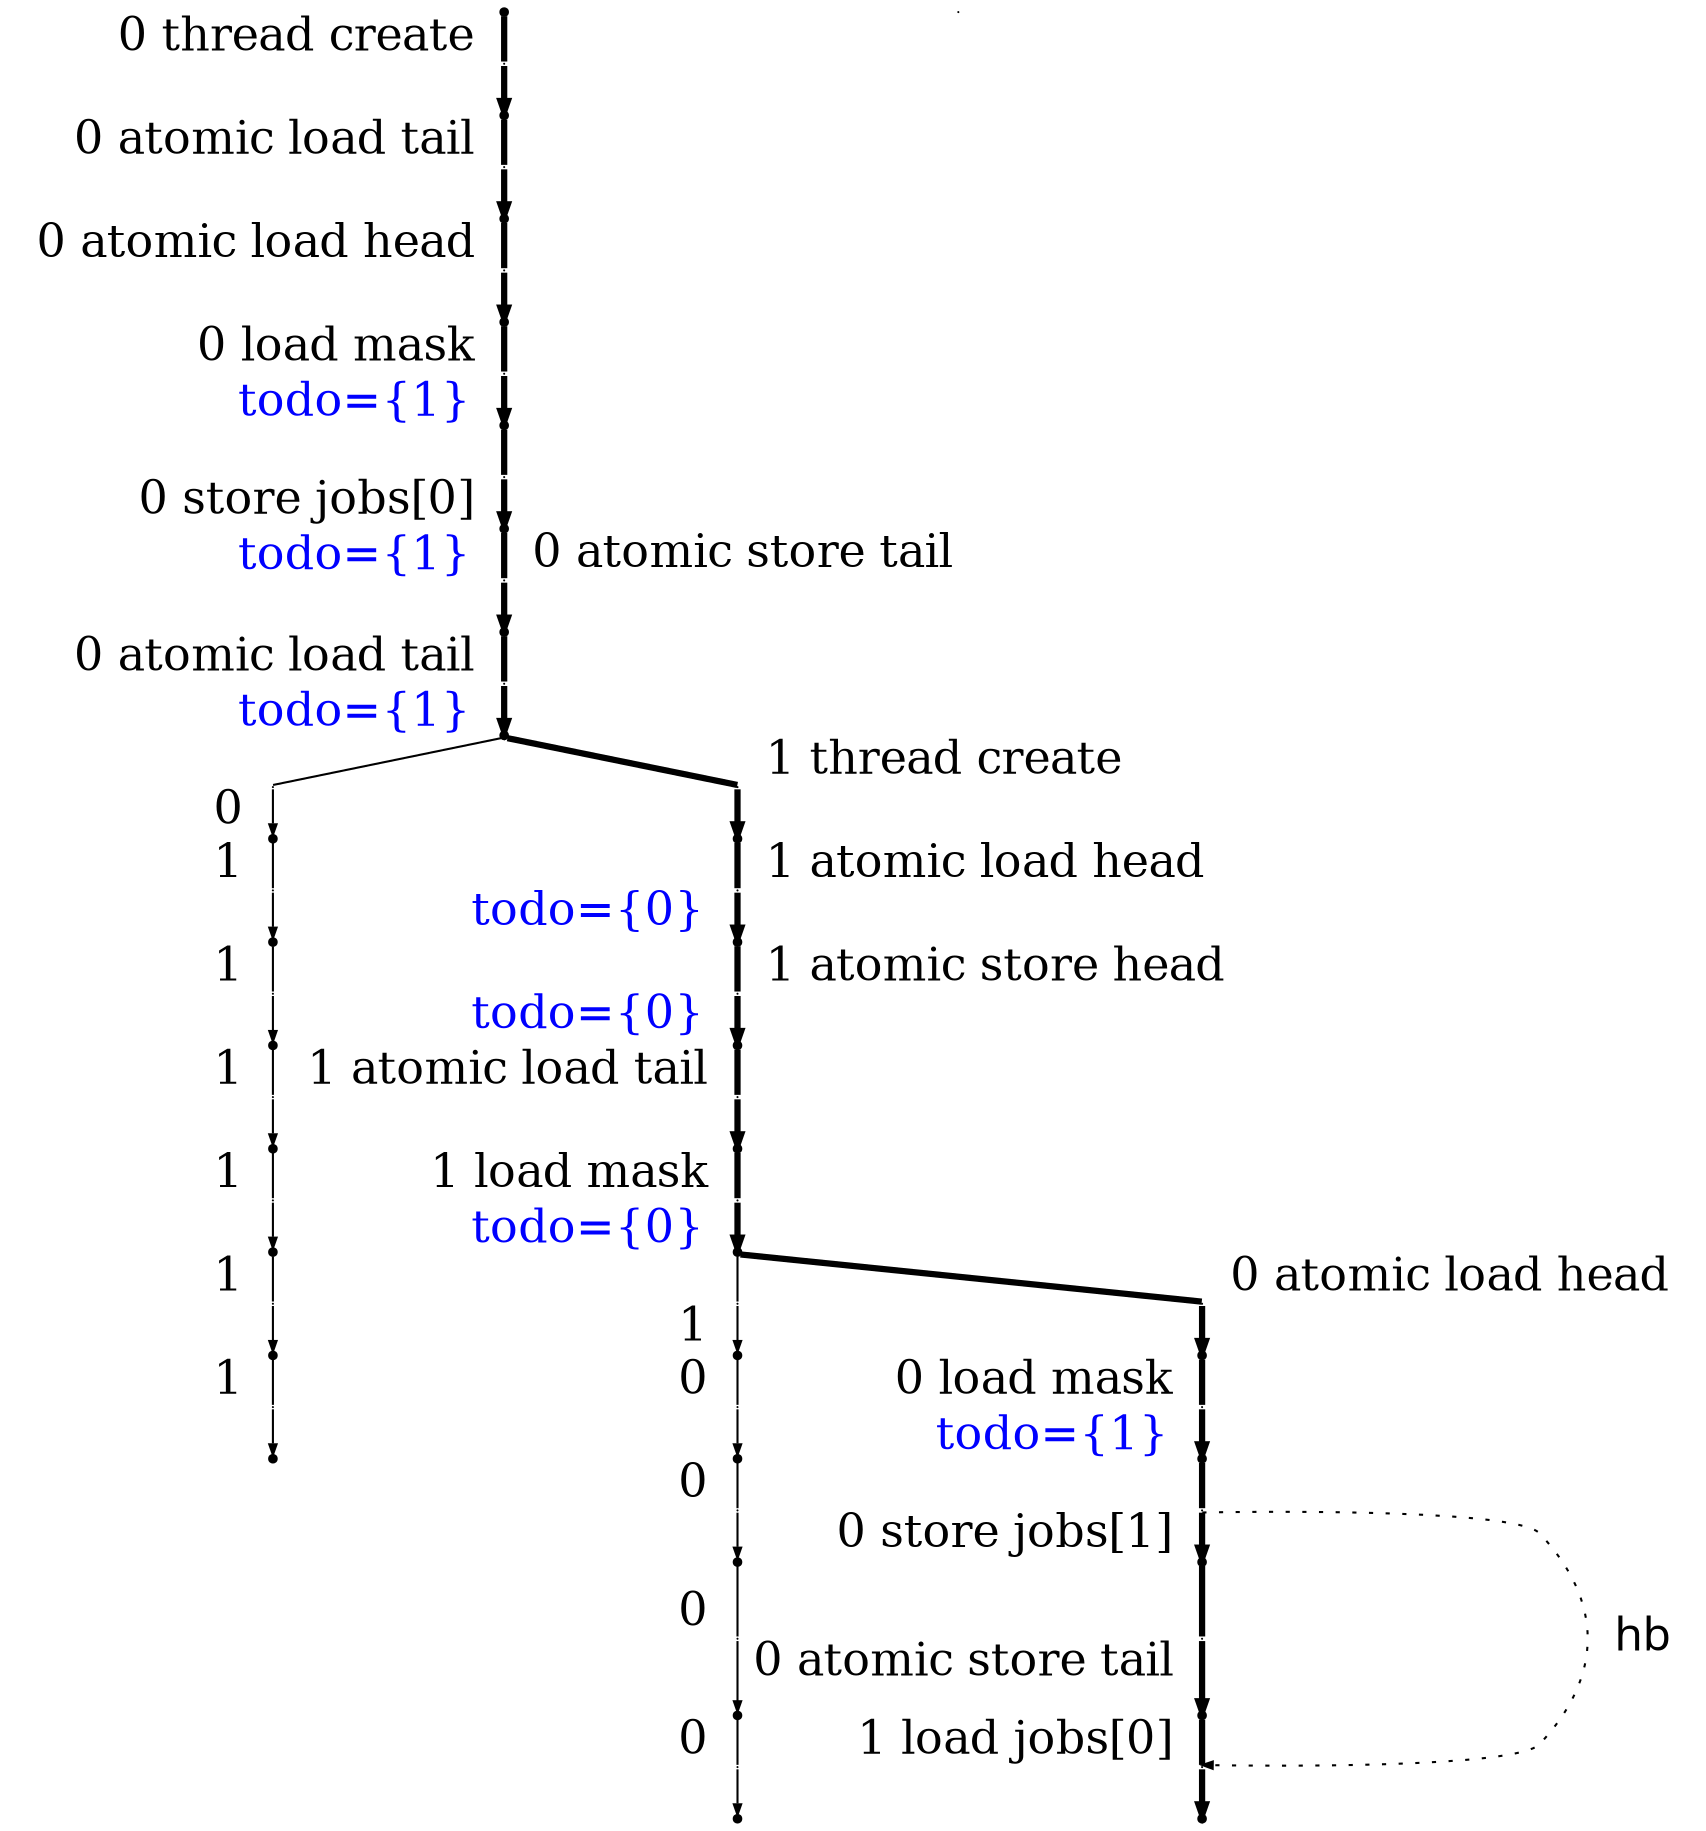 digraph "" {
	graph [directed=True,
		dpi=300,
		forcelabels=True,
		nodesep=3,
		ordering=out,
		rankdir=TB,
		ranksep=0.3,
		"strict"=False
	];
	node [color=black,
		fillcolor=black,
		fixedsize=true,
		fontsize=22,
		height=.05,
		label="\N",
		shape=point,
		style=filled,
		width=.05
	];
	edge [arrowsize=0.5,
		color=black,
		fontname="Ubuntu Code",
		fontsize=22,
		penwidth=1,
		weight=100
	];
	s	 [label=""];
	"_instr_s.0"	 [width=0,
		xlabel="  0 thread create  "];
	s -> "_instr_s.0"	 [dir=none,
		penwidth=3];
	_instr_s	 [width=0];
	"s.0"	 [label=""];
	"_instr_s.0.0"	 [width=0,
		xlabel="  0 atomic load tail  "];
	"s.0" -> "_instr_s.0.0"	 [dir=none,
		penwidth=3];
	"_instr_s.0" -> "s.0"	 [penwidth=3];
	"s.0.0"	 [label=""];
	"_instr_s.0.0.0"	 [width=0,
		xlabel="  0 atomic load head  "];
	"s.0.0" -> "_instr_s.0.0.0"	 [dir=none,
		penwidth=3];
	"_instr_s.0.0" -> "s.0.0"	 [penwidth=3];
	"s.0.0.0"	 [label=""];
	"_instr_s.0.0.0.0"	 [width=0,
		xlabel="  0 load mask  "];
	"s.0.0.0" -> "_instr_s.0.0.0.0"	 [dir=none,
		penwidth=3];
	"_instr_s.0.0.0" -> "s.0.0.0"	 [penwidth=3];
	"s.0.0.0.0"	 [fontcolor=blue,
		label="",
		xlabel="    todo={1}  "];
	"_instr_s.0.0.0.0.0"	 [width=0,
		xlabel="  0 store jobs[0]  "];
	"s.0.0.0.0" -> "_instr_s.0.0.0.0.0"	 [dir=none,
		penwidth=3];
	"_instr_s.0.0.0.0" -> "s.0.0.0.0"	 [penwidth=3];
	"s.0.0.0.0.0"	 [fontcolor=blue,
		label="",
		xlabel="    todo={1}  "];
	"_instr_s.0.0.0.0.0.0"	 [width=0,
		xlabel="  0 atomic store tail  "];
	"s.0.0.0.0.0" -> "_instr_s.0.0.0.0.0.0"	 [dir=none,
		penwidth=3];
	"_instr_s.0.0.0.0.0" -> "s.0.0.0.0.0"	 [penwidth=3];
	"s.0.0.0.0.0.0"	 [label=""];
	"_instr_s.0.0.0.0.0.0.0"	 [width=0,
		xlabel="  0 atomic load tail  "];
	"s.0.0.0.0.0.0" -> "_instr_s.0.0.0.0.0.0.0"	 [dir=none,
		penwidth=3];
	"_instr_s.0.0.0.0.0.0" -> "s.0.0.0.0.0.0"	 [penwidth=3];
	"s.0.0.0.0.0.0.0"	 [fontcolor=blue,
		label="",
		xlabel="    todo={1}  "];
	"_instr_s.0.0.0.0.0.0.0.0"	 [width=0,
		xlabel="  0  "];
	"s.0.0.0.0.0.0.0" -> "_instr_s.0.0.0.0.0.0.0.0"	 [dir=none];
	"_instr_s.0.0.0.0.0.0.0.1"	 [width=0,
		xlabel="  1 thread create  "];
	"s.0.0.0.0.0.0.0" -> "_instr_s.0.0.0.0.0.0.0.1"	 [dir=none,
		penwidth=3];
	"_instr_s.0.0.0.0.0.0.0" -> "s.0.0.0.0.0.0.0"	 [penwidth=3];
	"s.0.0.0.0.0.0.0.0"	 [label=""];
	"_instr_s.0.0.0.0.0.0.0.0.1"	 [width=0,
		xlabel="  1  "];
	"s.0.0.0.0.0.0.0.0" -> "_instr_s.0.0.0.0.0.0.0.0.1"	 [dir=none];
	"_instr_s.0.0.0.0.0.0.0.0" -> "s.0.0.0.0.0.0.0.0";
	"s.0.0.0.0.0.0.0.0.1"	 [label=""];
	"_instr_s.0.0.0.0.0.0.0.0.1.1"	 [width=0,
		xlabel="  1  "];
	"s.0.0.0.0.0.0.0.0.1" -> "_instr_s.0.0.0.0.0.0.0.0.1.1"	 [dir=none];
	"_instr_s.0.0.0.0.0.0.0.0.1" -> "s.0.0.0.0.0.0.0.0.1";
	"s.0.0.0.0.0.0.0.0.1.1"	 [label=""];
	"_instr_s.0.0.0.0.0.0.0.0.1.1.1"	 [width=0,
		xlabel="  1  "];
	"s.0.0.0.0.0.0.0.0.1.1" -> "_instr_s.0.0.0.0.0.0.0.0.1.1.1"	 [dir=none];
	"_instr_s.0.0.0.0.0.0.0.0.1.1" -> "s.0.0.0.0.0.0.0.0.1.1";
	"s.0.0.0.0.0.0.0.0.1.1.1"	 [label=""];
	"_instr_s.0.0.0.0.0.0.0.0.1.1.1.1"	 [width=0,
		xlabel="  1  "];
	"s.0.0.0.0.0.0.0.0.1.1.1" -> "_instr_s.0.0.0.0.0.0.0.0.1.1.1.1"	 [dir=none];
	"_instr_s.0.0.0.0.0.0.0.0.1.1.1" -> "s.0.0.0.0.0.0.0.0.1.1.1";
	"s.0.0.0.0.0.0.0.0.1.1.1.1"	 [label=""];
	"_instr_s.0.0.0.0.0.0.0.0.1.1.1.1.1"	 [width=0,
		xlabel="  1  "];
	"s.0.0.0.0.0.0.0.0.1.1.1.1" -> "_instr_s.0.0.0.0.0.0.0.0.1.1.1.1.1"	 [dir=none];
	"_instr_s.0.0.0.0.0.0.0.0.1.1.1.1" -> "s.0.0.0.0.0.0.0.0.1.1.1.1";
	"s.0.0.0.0.0.0.0.0.1.1.1.1.1"	 [label=""];
	"_instr_s.0.0.0.0.0.0.0.0.1.1.1.1.1.1"	 [width=0,
		xlabel="  1  "];
	"s.0.0.0.0.0.0.0.0.1.1.1.1.1" -> "_instr_s.0.0.0.0.0.0.0.0.1.1.1.1.1.1"	 [dir=none];
	"_instr_s.0.0.0.0.0.0.0.0.1.1.1.1.1" -> "s.0.0.0.0.0.0.0.0.1.1.1.1.1";
	"s.0.0.0.0.0.0.0.0.1.1.1.1.1.1"	 [label=""];
	"_instr_s.0.0.0.0.0.0.0.0.1.1.1.1.1.1" -> "s.0.0.0.0.0.0.0.0.1.1.1.1.1.1";
	"s.0.0.0.0.0.0.0.1"	 [label=""];
	"_instr_s.0.0.0.0.0.0.0.1.1"	 [width=0,
		xlabel="  1 atomic load head  "];
	"s.0.0.0.0.0.0.0.1" -> "_instr_s.0.0.0.0.0.0.0.1.1"	 [dir=none,
		penwidth=3];
	"_instr_s.0.0.0.0.0.0.0.1" -> "s.0.0.0.0.0.0.0.1"	 [penwidth=3];
	"s.0.0.0.0.0.0.0.1.1"	 [fontcolor=blue,
		label="",
		xlabel="    todo={0}  "];
	"_instr_s.0.0.0.0.0.0.0.1.1.1"	 [width=0,
		xlabel="  1 atomic store head  "];
	"s.0.0.0.0.0.0.0.1.1" -> "_instr_s.0.0.0.0.0.0.0.1.1.1"	 [dir=none,
		penwidth=3];
	"_instr_s.0.0.0.0.0.0.0.1.1" -> "s.0.0.0.0.0.0.0.1.1"	 [penwidth=3];
	"s.0.0.0.0.0.0.0.1.1.1"	 [fontcolor=blue,
		label="",
		xlabel="    todo={0}  "];
	"_instr_s.0.0.0.0.0.0.0.1.1.1.1"	 [width=0,
		xlabel="  1 atomic load tail  "];
	"s.0.0.0.0.0.0.0.1.1.1" -> "_instr_s.0.0.0.0.0.0.0.1.1.1.1"	 [dir=none,
		penwidth=3];
	"_instr_s.0.0.0.0.0.0.0.1.1.1" -> "s.0.0.0.0.0.0.0.1.1.1"	 [penwidth=3];
	"s.0.0.0.0.0.0.0.1.1.1.1"	 [label=""];
	"_instr_s.0.0.0.0.0.0.0.1.1.1.1.1"	 [width=0,
		xlabel="  1 load mask  "];
	"s.0.0.0.0.0.0.0.1.1.1.1" -> "_instr_s.0.0.0.0.0.0.0.1.1.1.1.1"	 [dir=none,
		penwidth=3];
	"_instr_s.0.0.0.0.0.0.0.1.1.1.1" -> "s.0.0.0.0.0.0.0.1.1.1.1"	 [penwidth=3];
	"s.0.0.0.0.0.0.0.1.1.1.1.1"	 [fontcolor=blue,
		label="",
		xlabel="    todo={0}  "];
	"_instr_s.0.0.0.0.0.0.0.1.1.1.1.1.1"	 [width=0,
		xlabel="  1  "];
	"s.0.0.0.0.0.0.0.1.1.1.1.1" -> "_instr_s.0.0.0.0.0.0.0.1.1.1.1.1.1"	 [dir=none];
	"_instr_s.0.0.0.0.0.0.0.1.1.1.1.1.0"	 [width=0,
		xlabel="  0 atomic load head  "];
	"s.0.0.0.0.0.0.0.1.1.1.1.1" -> "_instr_s.0.0.0.0.0.0.0.1.1.1.1.1.0"	 [dir=none,
		penwidth=3];
	"_instr_s.0.0.0.0.0.0.0.1.1.1.1.1" -> "s.0.0.0.0.0.0.0.1.1.1.1.1"	 [penwidth=3];
	"s.0.0.0.0.0.0.0.1.1.1.1.1.1"	 [label=""];
	"_instr_s.0.0.0.0.0.0.0.1.1.1.1.1.1.0"	 [width=0,
		xlabel="  0  "];
	"s.0.0.0.0.0.0.0.1.1.1.1.1.1" -> "_instr_s.0.0.0.0.0.0.0.1.1.1.1.1.1.0"	 [dir=none];
	"_instr_s.0.0.0.0.0.0.0.1.1.1.1.1.1" -> "s.0.0.0.0.0.0.0.1.1.1.1.1.1";
	"s.0.0.0.0.0.0.0.1.1.1.1.1.1.0"	 [label=""];
	"_instr_s.0.0.0.0.0.0.0.1.1.1.1.1.1.0.0"	 [width=0,
		xlabel="  0  "];
	"s.0.0.0.0.0.0.0.1.1.1.1.1.1.0" -> "_instr_s.0.0.0.0.0.0.0.1.1.1.1.1.1.0.0"	 [dir=none];
	"_instr_s.0.0.0.0.0.0.0.1.1.1.1.1.1.0" -> "s.0.0.0.0.0.0.0.1.1.1.1.1.1.0";
	"s.0.0.0.0.0.0.0.1.1.1.1.1.1.0.0"	 [label=""];
	"_instr_s.0.0.0.0.0.0.0.1.1.1.1.1.1.0.0.0"	 [width=0,
		xlabel="  0  "];
	"s.0.0.0.0.0.0.0.1.1.1.1.1.1.0.0" -> "_instr_s.0.0.0.0.0.0.0.1.1.1.1.1.1.0.0.0"	 [dir=none];
	"_instr_s.0.0.0.0.0.0.0.1.1.1.1.1.1.0.0" -> "s.0.0.0.0.0.0.0.1.1.1.1.1.1.0.0";
	"s.0.0.0.0.0.0.0.1.1.1.1.1.1.0.0.0"	 [label=""];
	"_instr_s.0.0.0.0.0.0.0.1.1.1.1.1.1.0.0.0.0"	 [width=0,
		xlabel="  0  "];
	"s.0.0.0.0.0.0.0.1.1.1.1.1.1.0.0.0" -> "_instr_s.0.0.0.0.0.0.0.1.1.1.1.1.1.0.0.0.0"	 [dir=none];
	"_instr_s.0.0.0.0.0.0.0.1.1.1.1.1.1.0.0.0" -> "s.0.0.0.0.0.0.0.1.1.1.1.1.1.0.0.0";
	"s.0.0.0.0.0.0.0.1.1.1.1.1.1.0.0.0.0"	 [label=""];
	"_instr_s.0.0.0.0.0.0.0.1.1.1.1.1.1.0.0.0.0" -> "s.0.0.0.0.0.0.0.1.1.1.1.1.1.0.0.0.0";
	"s.0.0.0.0.0.0.0.1.1.1.1.1.0"	 [label=""];
	"_instr_s.0.0.0.0.0.0.0.1.1.1.1.1.0.0"	 [width=0,
		xlabel="  0 load mask  "];
	"s.0.0.0.0.0.0.0.1.1.1.1.1.0" -> "_instr_s.0.0.0.0.0.0.0.1.1.1.1.1.0.0"	 [dir=none,
		penwidth=3];
	"_instr_s.0.0.0.0.0.0.0.1.1.1.1.1.0" -> "s.0.0.0.0.0.0.0.1.1.1.1.1.0"	 [penwidth=3];
	"s.0.0.0.0.0.0.0.1.1.1.1.1.0.0"	 [fontcolor=blue,
		label="",
		xlabel="    todo={1}  "];
	"_instr_s.0.0.0.0.0.0.0.1.1.1.1.1.0.0.0"	 [width=0,
		xlabel="  0 store jobs[1]  "];
	"s.0.0.0.0.0.0.0.1.1.1.1.1.0.0" -> "_instr_s.0.0.0.0.0.0.0.1.1.1.1.1.0.0.0"	 [dir=none,
		penwidth=3];
	"_instr_s.0.0.0.0.0.0.0.1.1.1.1.1.0.0" -> "s.0.0.0.0.0.0.0.1.1.1.1.1.0.0"	 [penwidth=3];
	"s.0.0.0.0.0.0.0.1.1.1.1.1.0.0.0"	 [label=""];
	"_instr_s.0.0.0.0.0.0.0.1.1.1.1.1.0.0.0.0"	 [width=0,
		xlabel="  0 atomic store tail  "];
	"s.0.0.0.0.0.0.0.1.1.1.1.1.0.0.0" -> "_instr_s.0.0.0.0.0.0.0.1.1.1.1.1.0.0.0.0"	 [dir=none,
		penwidth=3];
	"_instr_s.0.0.0.0.0.0.0.1.1.1.1.1.0.0.0" -> "s.0.0.0.0.0.0.0.1.1.1.1.1.0.0.0"	 [penwidth=3];
	"_instr_s.0.0.0.0.0.0.0.1.1.1.1.1.0.0.0.0.1"	 [width=0,
		xlabel="  1 load jobs[0]  "];
	"_instr_s.0.0.0.0.0.0.0.1.1.1.1.1.0.0.0" -> "_instr_s.0.0.0.0.0.0.0.1.1.1.1.1.0.0.0.0.1"	 [label="  hb  ",
		style=dotted,
		weight=0];
	"s.0.0.0.0.0.0.0.1.1.1.1.1.0.0.0.0"	 [label=""];
	"s.0.0.0.0.0.0.0.1.1.1.1.1.0.0.0.0" -> "_instr_s.0.0.0.0.0.0.0.1.1.1.1.1.0.0.0.0.1"	 [dir=none,
		penwidth=3];
	"_instr_s.0.0.0.0.0.0.0.1.1.1.1.1.0.0.0.0" -> "s.0.0.0.0.0.0.0.1.1.1.1.1.0.0.0.0"	 [penwidth=3];
	"s.0.0.0.0.0.0.0.1.1.1.1.1.0.0.0.0.1"	 [label=""];
	"_instr_s.0.0.0.0.0.0.0.1.1.1.1.1.0.0.0.0.1" -> "s.0.0.0.0.0.0.0.1.1.1.1.1.0.0.0.0.1"	 [penwidth=3];
}
